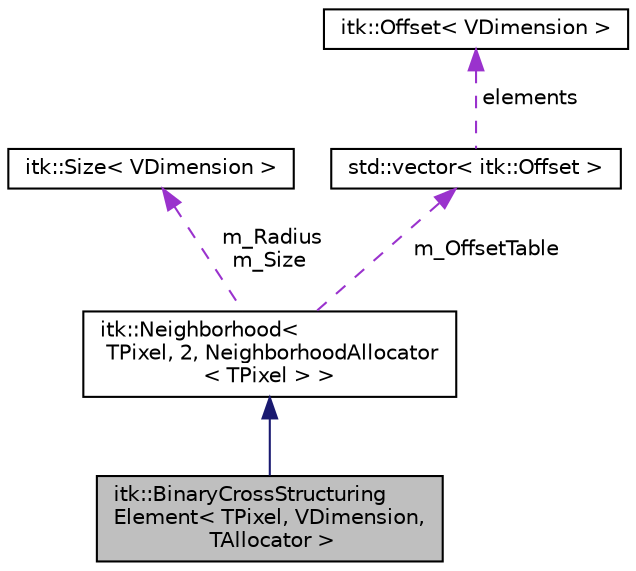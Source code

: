 digraph "itk::BinaryCrossStructuringElement&lt; TPixel, VDimension, TAllocator &gt;"
{
 // LATEX_PDF_SIZE
  edge [fontname="Helvetica",fontsize="10",labelfontname="Helvetica",labelfontsize="10"];
  node [fontname="Helvetica",fontsize="10",shape=record];
  Node1 [label="itk::BinaryCrossStructuring\lElement\< TPixel, VDimension,\l TAllocator \>",height=0.2,width=0.4,color="black", fillcolor="grey75", style="filled", fontcolor="black",tooltip="A Neighborhood that represents a cross structuring element with binary elements."];
  Node2 -> Node1 [dir="back",color="midnightblue",fontsize="10",style="solid",fontname="Helvetica"];
  Node2 [label="itk::Neighborhood\<\l TPixel, 2, NeighborhoodAllocator\l\< TPixel \> \>",height=0.2,width=0.4,color="black", fillcolor="white", style="filled",URL="$classitk_1_1Neighborhood.html",tooltip=" "];
  Node3 -> Node2 [dir="back",color="darkorchid3",fontsize="10",style="dashed",label=" m_Radius\nm_Size" ,fontname="Helvetica"];
  Node3 [label="itk::Size\< VDimension \>",height=0.2,width=0.4,color="black", fillcolor="white", style="filled",URL="$structitk_1_1Size.html",tooltip=" "];
  Node4 -> Node2 [dir="back",color="darkorchid3",fontsize="10",style="dashed",label=" m_OffsetTable" ,fontname="Helvetica"];
  Node4 [label="std::vector\< itk::Offset \>",height=0.2,width=0.4,color="black", fillcolor="white", style="filled",tooltip=" "];
  Node5 -> Node4 [dir="back",color="darkorchid3",fontsize="10",style="dashed",label=" elements" ,fontname="Helvetica"];
  Node5 [label="itk::Offset\< VDimension \>",height=0.2,width=0.4,color="black", fillcolor="white", style="filled",URL="$structitk_1_1Offset.html",tooltip="Represent a n-dimensional offset between two n-dimensional indexes of n-dimensional image."];
}
